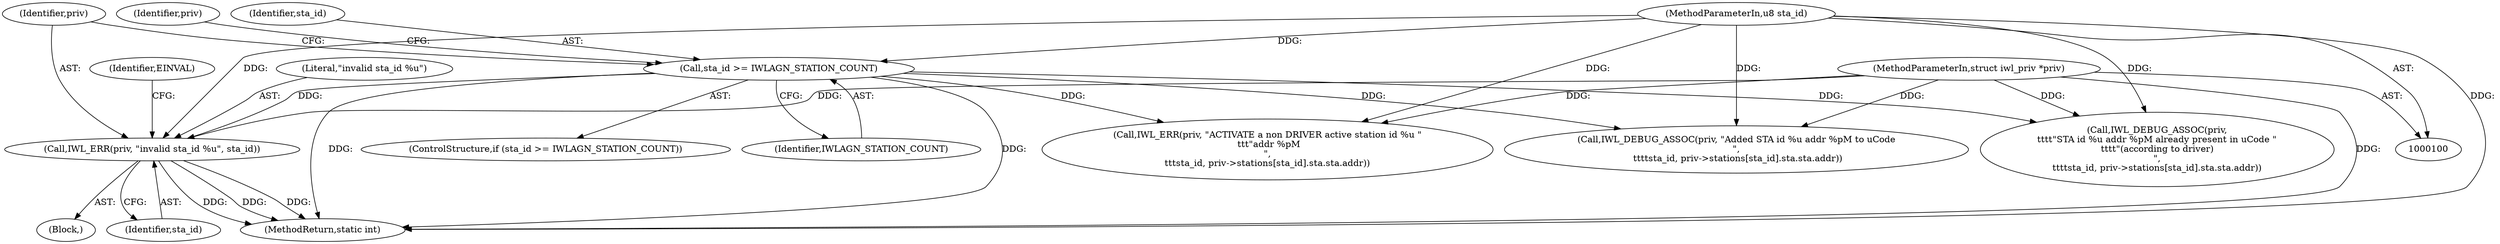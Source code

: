 digraph "0_linux_2da424b0773cea3db47e1e81db71eeebde8269d4_0@pointer" {
"1000109" [label="(Call,IWL_ERR(priv, \"invalid sta_id %u\", sta_id))"];
"1000101" [label="(MethodParameterIn,struct iwl_priv *priv)"];
"1000105" [label="(Call,sta_id >= IWLAGN_STATION_COUNT)"];
"1000102" [label="(MethodParameterIn,u8 sta_id)"];
"1000108" [label="(Block,)"];
"1000122" [label="(Identifier,priv)"];
"1000115" [label="(Identifier,EINVAL)"];
"1000127" [label="(Call,IWL_ERR(priv, \"ACTIVATE a non DRIVER active station id %u \"\n \t\t\t\"addr %pM\n\",\n\t\t\tsta_id, priv->stations[sta_id].sta.sta.addr))"];
"1000179" [label="(Call,IWL_DEBUG_ASSOC(priv, \"Added STA id %u addr %pM to uCode\n\",\n \t\t\t\tsta_id, priv->stations[sta_id].sta.sta.addr))"];
"1000104" [label="(ControlStructure,if (sta_id >= IWLAGN_STATION_COUNT))"];
"1000112" [label="(Identifier,sta_id)"];
"1000110" [label="(Identifier,priv)"];
"1000109" [label="(Call,IWL_ERR(priv, \"invalid sta_id %u\", sta_id))"];
"1000102" [label="(MethodParameterIn,u8 sta_id)"];
"1000153" [label="(Call,IWL_DEBUG_ASSOC(priv,\n\t\t\t\t\"STA id %u addr %pM already present in uCode \"\n\t\t\t\t\"(according to driver)\n\",\n\t\t\t\tsta_id, priv->stations[sta_id].sta.sta.addr))"];
"1000101" [label="(MethodParameterIn,struct iwl_priv *priv)"];
"1000111" [label="(Literal,\"invalid sta_id %u\")"];
"1000105" [label="(Call,sta_id >= IWLAGN_STATION_COUNT)"];
"1000106" [label="(Identifier,sta_id)"];
"1000107" [label="(Identifier,IWLAGN_STATION_COUNT)"];
"1000196" [label="(MethodReturn,static int)"];
"1000109" -> "1000108"  [label="AST: "];
"1000109" -> "1000112"  [label="CFG: "];
"1000110" -> "1000109"  [label="AST: "];
"1000111" -> "1000109"  [label="AST: "];
"1000112" -> "1000109"  [label="AST: "];
"1000115" -> "1000109"  [label="CFG: "];
"1000109" -> "1000196"  [label="DDG: "];
"1000109" -> "1000196"  [label="DDG: "];
"1000109" -> "1000196"  [label="DDG: "];
"1000101" -> "1000109"  [label="DDG: "];
"1000105" -> "1000109"  [label="DDG: "];
"1000102" -> "1000109"  [label="DDG: "];
"1000101" -> "1000100"  [label="AST: "];
"1000101" -> "1000196"  [label="DDG: "];
"1000101" -> "1000127"  [label="DDG: "];
"1000101" -> "1000153"  [label="DDG: "];
"1000101" -> "1000179"  [label="DDG: "];
"1000105" -> "1000104"  [label="AST: "];
"1000105" -> "1000107"  [label="CFG: "];
"1000106" -> "1000105"  [label="AST: "];
"1000107" -> "1000105"  [label="AST: "];
"1000110" -> "1000105"  [label="CFG: "];
"1000122" -> "1000105"  [label="CFG: "];
"1000105" -> "1000196"  [label="DDG: "];
"1000105" -> "1000196"  [label="DDG: "];
"1000102" -> "1000105"  [label="DDG: "];
"1000105" -> "1000127"  [label="DDG: "];
"1000105" -> "1000153"  [label="DDG: "];
"1000105" -> "1000179"  [label="DDG: "];
"1000102" -> "1000100"  [label="AST: "];
"1000102" -> "1000196"  [label="DDG: "];
"1000102" -> "1000127"  [label="DDG: "];
"1000102" -> "1000153"  [label="DDG: "];
"1000102" -> "1000179"  [label="DDG: "];
}
